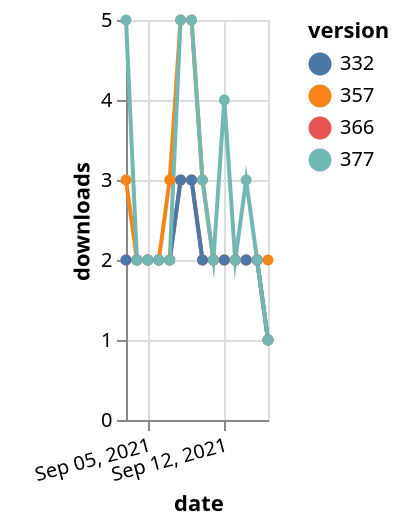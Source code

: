 {"$schema": "https://vega.github.io/schema/vega-lite/v5.json", "description": "A simple bar chart with embedded data.", "data": {"values": [{"date": "2021-09-03", "total": 2329, "delta": 2, "version": "366"}, {"date": "2021-09-04", "total": 2331, "delta": 2, "version": "366"}, {"date": "2021-09-05", "total": 2333, "delta": 2, "version": "366"}, {"date": "2021-09-06", "total": 2335, "delta": 2, "version": "366"}, {"date": "2021-09-07", "total": 2337, "delta": 2, "version": "366"}, {"date": "2021-09-08", "total": 2340, "delta": 3, "version": "366"}, {"date": "2021-09-09", "total": 2343, "delta": 3, "version": "366"}, {"date": "2021-09-10", "total": 2345, "delta": 2, "version": "366"}, {"date": "2021-09-11", "total": 2347, "delta": 2, "version": "366"}, {"date": "2021-09-12", "total": 2349, "delta": 2, "version": "366"}, {"date": "2021-09-13", "total": 2351, "delta": 2, "version": "366"}, {"date": "2021-09-14", "total": 2353, "delta": 2, "version": "366"}, {"date": "2021-09-15", "total": 2355, "delta": 2, "version": "366"}, {"date": "2021-09-16", "total": 2356, "delta": 1, "version": "366"}, {"date": "2021-09-03", "total": 2926, "delta": 3, "version": "357"}, {"date": "2021-09-04", "total": 2928, "delta": 2, "version": "357"}, {"date": "2021-09-05", "total": 2930, "delta": 2, "version": "357"}, {"date": "2021-09-06", "total": 2932, "delta": 2, "version": "357"}, {"date": "2021-09-07", "total": 2935, "delta": 3, "version": "357"}, {"date": "2021-09-08", "total": 2940, "delta": 5, "version": "357"}, {"date": "2021-09-09", "total": 2945, "delta": 5, "version": "357"}, {"date": "2021-09-10", "total": 2948, "delta": 3, "version": "357"}, {"date": "2021-09-11", "total": 2950, "delta": 2, "version": "357"}, {"date": "2021-09-12", "total": 2952, "delta": 2, "version": "357"}, {"date": "2021-09-13", "total": 2954, "delta": 2, "version": "357"}, {"date": "2021-09-14", "total": 2956, "delta": 2, "version": "357"}, {"date": "2021-09-15", "total": 2958, "delta": 2, "version": "357"}, {"date": "2021-09-16", "total": 2960, "delta": 2, "version": "357"}, {"date": "2021-09-03", "total": 2757, "delta": 2, "version": "332"}, {"date": "2021-09-04", "total": 2759, "delta": 2, "version": "332"}, {"date": "2021-09-05", "total": 2761, "delta": 2, "version": "332"}, {"date": "2021-09-06", "total": 2763, "delta": 2, "version": "332"}, {"date": "2021-09-07", "total": 2765, "delta": 2, "version": "332"}, {"date": "2021-09-08", "total": 2768, "delta": 3, "version": "332"}, {"date": "2021-09-09", "total": 2771, "delta": 3, "version": "332"}, {"date": "2021-09-10", "total": 2773, "delta": 2, "version": "332"}, {"date": "2021-09-11", "total": 2775, "delta": 2, "version": "332"}, {"date": "2021-09-12", "total": 2777, "delta": 2, "version": "332"}, {"date": "2021-09-13", "total": 2779, "delta": 2, "version": "332"}, {"date": "2021-09-14", "total": 2781, "delta": 2, "version": "332"}, {"date": "2021-09-15", "total": 2783, "delta": 2, "version": "332"}, {"date": "2021-09-16", "total": 2784, "delta": 1, "version": "332"}, {"date": "2021-09-03", "total": 2148, "delta": 5, "version": "377"}, {"date": "2021-09-04", "total": 2150, "delta": 2, "version": "377"}, {"date": "2021-09-05", "total": 2152, "delta": 2, "version": "377"}, {"date": "2021-09-06", "total": 2154, "delta": 2, "version": "377"}, {"date": "2021-09-07", "total": 2156, "delta": 2, "version": "377"}, {"date": "2021-09-08", "total": 2161, "delta": 5, "version": "377"}, {"date": "2021-09-09", "total": 2166, "delta": 5, "version": "377"}, {"date": "2021-09-10", "total": 2169, "delta": 3, "version": "377"}, {"date": "2021-09-11", "total": 2171, "delta": 2, "version": "377"}, {"date": "2021-09-12", "total": 2175, "delta": 4, "version": "377"}, {"date": "2021-09-13", "total": 2177, "delta": 2, "version": "377"}, {"date": "2021-09-14", "total": 2180, "delta": 3, "version": "377"}, {"date": "2021-09-15", "total": 2182, "delta": 2, "version": "377"}, {"date": "2021-09-16", "total": 2183, "delta": 1, "version": "377"}]}, "width": "container", "mark": {"type": "line", "point": {"filled": true}}, "encoding": {"x": {"field": "date", "type": "temporal", "timeUnit": "yearmonthdate", "title": "date", "axis": {"labelAngle": -15}}, "y": {"field": "delta", "type": "quantitative", "title": "downloads"}, "color": {"field": "version", "type": "nominal"}, "tooltip": {"field": "delta"}}}